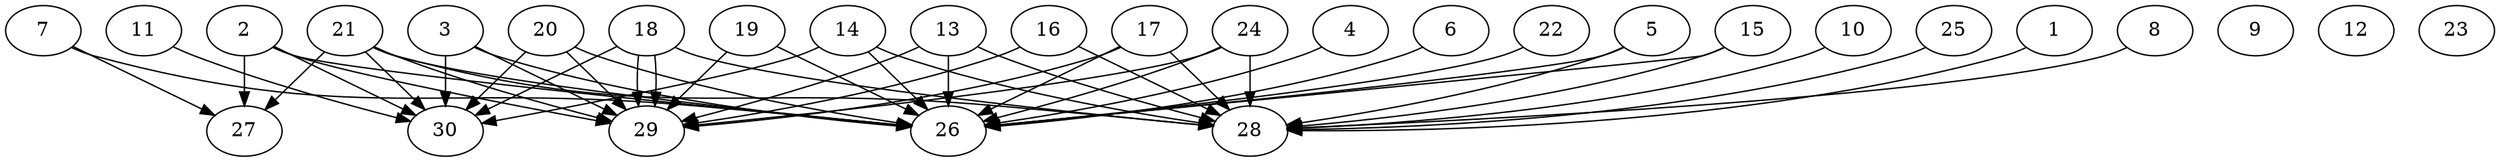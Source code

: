 // DAG automatically generated by daggen at Thu Oct  3 14:04:18 2019
// ./daggen --dot -n 30 --ccr 0.5 --fat 0.9 --regular 0.7 --density 0.6 --mindata 5242880 --maxdata 52428800 
digraph G {
  1 [size="42690560", alpha="0.16", expect_size="21345280"] 
  1 -> 28 [size ="21345280"]
  2 [size="71620608", alpha="0.01", expect_size="35810304"] 
  2 -> 26 [size ="35810304"]
  2 -> 27 [size ="35810304"]
  2 -> 29 [size ="35810304"]
  2 -> 30 [size ="35810304"]
  3 [size="44447744", alpha="0.18", expect_size="22223872"] 
  3 -> 26 [size ="22223872"]
  3 -> 29 [size ="22223872"]
  3 -> 30 [size ="22223872"]
  4 [size="41375744", alpha="0.03", expect_size="20687872"] 
  4 -> 26 [size ="20687872"]
  5 [size="18870272", alpha="0.17", expect_size="9435136"] 
  5 -> 26 [size ="9435136"]
  5 -> 28 [size ="9435136"]
  6 [size="30171136", alpha="0.10", expect_size="15085568"] 
  6 -> 26 [size ="15085568"]
  7 [size="44904448", alpha="0.03", expect_size="22452224"] 
  7 -> 26 [size ="22452224"]
  7 -> 27 [size ="22452224"]
  8 [size="34572288", alpha="0.14", expect_size="17286144"] 
  8 -> 28 [size ="17286144"]
  9 [size="89917440", alpha="0.09", expect_size="44958720"] 
  10 [size="77795328", alpha="0.07", expect_size="38897664"] 
  10 -> 28 [size ="38897664"]
  11 [size="72269824", alpha="0.07", expect_size="36134912"] 
  11 -> 30 [size ="36134912"]
  12 [size="51290112", alpha="0.20", expect_size="25645056"] 
  13 [size="54024192", alpha="0.05", expect_size="27012096"] 
  13 -> 26 [size ="27012096"]
  13 -> 28 [size ="27012096"]
  13 -> 29 [size ="27012096"]
  14 [size="44273664", alpha="0.05", expect_size="22136832"] 
  14 -> 26 [size ="22136832"]
  14 -> 28 [size ="22136832"]
  14 -> 30 [size ="22136832"]
  15 [size="58245120", alpha="0.09", expect_size="29122560"] 
  15 -> 26 [size ="29122560"]
  15 -> 28 [size ="29122560"]
  16 [size="44019712", alpha="0.14", expect_size="22009856"] 
  16 -> 28 [size ="22009856"]
  16 -> 29 [size ="22009856"]
  17 [size="89663488", alpha="0.19", expect_size="44831744"] 
  17 -> 26 [size ="44831744"]
  17 -> 28 [size ="44831744"]
  17 -> 29 [size ="44831744"]
  18 [size="101820416", alpha="0.14", expect_size="50910208"] 
  18 -> 28 [size ="50910208"]
  18 -> 29 [size ="50910208"]
  18 -> 29 [size ="50910208"]
  18 -> 30 [size ="50910208"]
  19 [size="71585792", alpha="0.11", expect_size="35792896"] 
  19 -> 26 [size ="35792896"]
  19 -> 29 [size ="35792896"]
  20 [size="19556352", alpha="0.12", expect_size="9778176"] 
  20 -> 26 [size ="9778176"]
  20 -> 29 [size ="9778176"]
  20 -> 30 [size ="9778176"]
  21 [size="50704384", alpha="0.00", expect_size="25352192"] 
  21 -> 26 [size ="25352192"]
  21 -> 27 [size ="25352192"]
  21 -> 28 [size ="25352192"]
  21 -> 29 [size ="25352192"]
  21 -> 30 [size ="25352192"]
  22 [size="83646464", alpha="0.02", expect_size="41823232"] 
  22 -> 26 [size ="41823232"]
  23 [size="82307072", alpha="0.10", expect_size="41153536"] 
  24 [size="104110080", alpha="0.05", expect_size="52055040"] 
  24 -> 26 [size ="52055040"]
  24 -> 28 [size ="52055040"]
  24 -> 29 [size ="52055040"]
  25 [size="32505856", alpha="0.01", expect_size="16252928"] 
  25 -> 28 [size ="16252928"]
  26 [size="75354112", alpha="0.02", expect_size="37677056"] 
  27 [size="45797376", alpha="0.10", expect_size="22898688"] 
  28 [size="38950912", alpha="0.03", expect_size="19475456"] 
  29 [size="11331584", alpha="0.13", expect_size="5665792"] 
  30 [size="62740480", alpha="0.18", expect_size="31370240"] 
}
